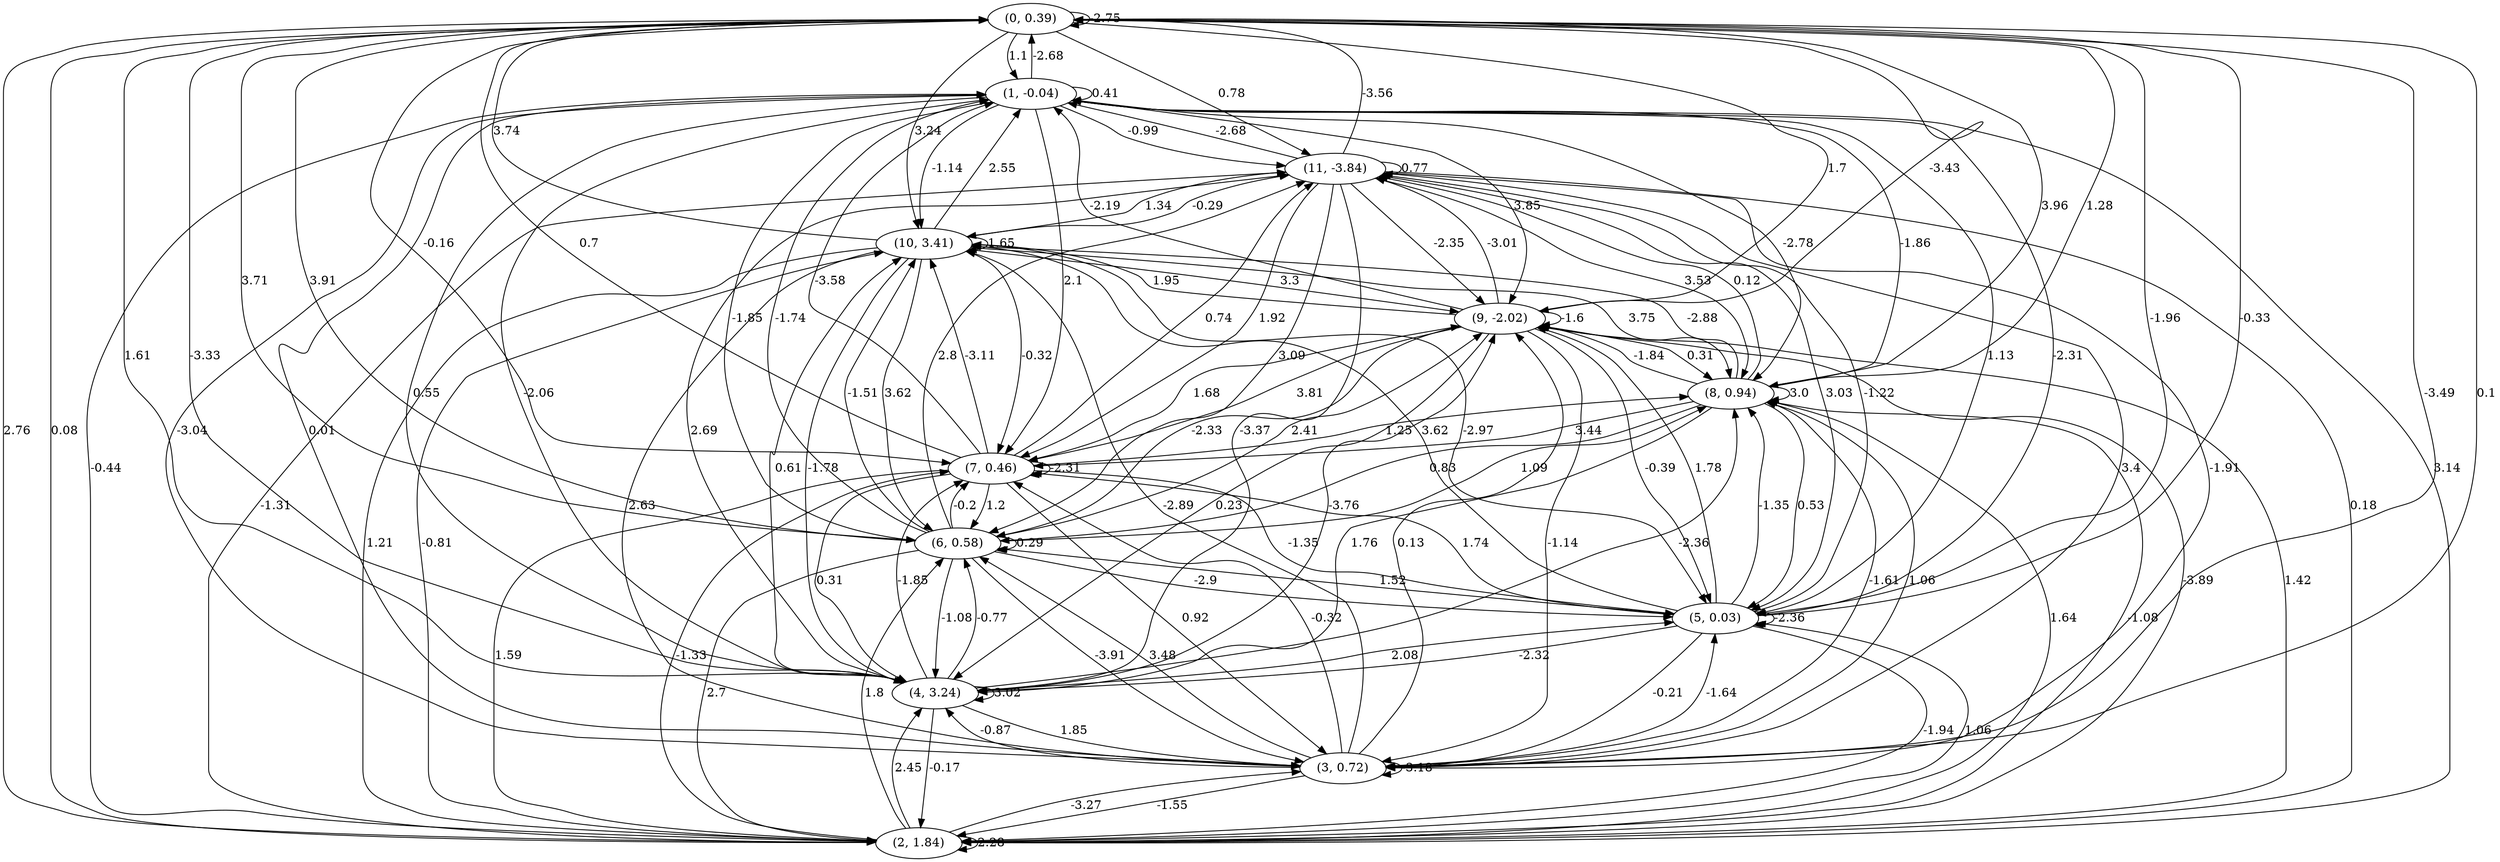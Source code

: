 digraph {
    0 [ label = "(0, 0.39)" ]
    1 [ label = "(1, -0.04)" ]
    2 [ label = "(2, 1.84)" ]
    3 [ label = "(3, 0.72)" ]
    4 [ label = "(4, 3.24)" ]
    5 [ label = "(5, 0.03)" ]
    6 [ label = "(6, 0.58)" ]
    7 [ label = "(7, 0.46)" ]
    8 [ label = "(8, 0.94)" ]
    9 [ label = "(9, -2.02)" ]
    10 [ label = "(10, 3.41)" ]
    11 [ label = "(11, -3.84)" ]
    0 -> 0 [ label = "-2.75" ]
    1 -> 1 [ label = "0.41" ]
    2 -> 2 [ label = "2.28" ]
    3 -> 3 [ label = "-3.18" ]
    4 -> 4 [ label = "3.02" ]
    5 -> 5 [ label = "-2.36" ]
    6 -> 6 [ label = "0.29" ]
    7 -> 7 [ label = "-2.31" ]
    8 -> 8 [ label = "3.0" ]
    9 -> 9 [ label = "-1.6" ]
    10 -> 10 [ label = "1.65" ]
    11 -> 11 [ label = "0.77" ]
    1 -> 0 [ label = "-2.68" ]
    2 -> 0 [ label = "0.08" ]
    3 -> 0 [ label = "0.1" ]
    4 -> 0 [ label = "-3.33" ]
    5 -> 0 [ label = "-0.33" ]
    6 -> 0 [ label = "3.91" ]
    7 -> 0 [ label = "0.7" ]
    8 -> 0 [ label = "1.28" ]
    9 -> 0 [ label = "-3.43" ]
    10 -> 0 [ label = "3.74" ]
    11 -> 0 [ label = "-3.56" ]
    0 -> 1 [ label = "1.1" ]
    2 -> 1 [ label = "-0.44" ]
    3 -> 1 [ label = "0.01" ]
    4 -> 1 [ label = "-2.06" ]
    5 -> 1 [ label = "-2.31" ]
    6 -> 1 [ label = "-1.74" ]
    7 -> 1 [ label = "-3.58" ]
    8 -> 1 [ label = "-1.86" ]
    9 -> 1 [ label = "-2.19" ]
    10 -> 1 [ label = "2.55" ]
    11 -> 1 [ label = "-2.68" ]
    0 -> 2 [ label = "2.76" ]
    1 -> 2 [ label = "3.14" ]
    3 -> 2 [ label = "-1.55" ]
    4 -> 2 [ label = "-0.17" ]
    5 -> 2 [ label = "-1.94" ]
    6 -> 2 [ label = "2.7" ]
    7 -> 2 [ label = "1.59" ]
    8 -> 2 [ label = "1.64" ]
    9 -> 2 [ label = "-3.89" ]
    10 -> 2 [ label = "1.21" ]
    11 -> 2 [ label = "0.18" ]
    0 -> 3 [ label = "-3.49" ]
    1 -> 3 [ label = "-3.04" ]
    2 -> 3 [ label = "-3.27" ]
    4 -> 3 [ label = "1.85" ]
    5 -> 3 [ label = "-0.21" ]
    6 -> 3 [ label = "-3.91" ]
    7 -> 3 [ label = "0.92" ]
    8 -> 3 [ label = "-1.61" ]
    9 -> 3 [ label = "-1.14" ]
    10 -> 3 [ label = "2.63" ]
    11 -> 3 [ label = "-1.91" ]
    0 -> 4 [ label = "1.61" ]
    1 -> 4 [ label = "0.55" ]
    2 -> 4 [ label = "2.45" ]
    3 -> 4 [ label = "-0.87" ]
    5 -> 4 [ label = "-2.32" ]
    6 -> 4 [ label = "-1.08" ]
    7 -> 4 [ label = "0.31" ]
    8 -> 4 [ label = "1.76" ]
    9 -> 4 [ label = "0.23" ]
    10 -> 4 [ label = "-1.78" ]
    11 -> 4 [ label = "-3.37" ]
    0 -> 5 [ label = "-1.96" ]
    1 -> 5 [ label = "1.13" ]
    2 -> 5 [ label = "1.06" ]
    3 -> 5 [ label = "-1.64" ]
    4 -> 5 [ label = "2.08" ]
    6 -> 5 [ label = "-2.9" ]
    7 -> 5 [ label = "-1.35" ]
    8 -> 5 [ label = "0.53" ]
    9 -> 5 [ label = "-0.39" ]
    10 -> 5 [ label = "-2.97" ]
    11 -> 5 [ label = "3.03" ]
    0 -> 6 [ label = "3.71" ]
    1 -> 6 [ label = "-1.85" ]
    2 -> 6 [ label = "1.8" ]
    3 -> 6 [ label = "3.48" ]
    4 -> 6 [ label = "-0.77" ]
    5 -> 6 [ label = "1.52" ]
    7 -> 6 [ label = "1.2" ]
    8 -> 6 [ label = "0.83" ]
    9 -> 6 [ label = "-2.33" ]
    10 -> 6 [ label = "3.62" ]
    11 -> 6 [ label = "3.09" ]
    0 -> 7 [ label = "-0.16" ]
    1 -> 7 [ label = "2.1" ]
    2 -> 7 [ label = "-1.33" ]
    3 -> 7 [ label = "-0.32" ]
    4 -> 7 [ label = "-1.85" ]
    5 -> 7 [ label = "1.74" ]
    6 -> 7 [ label = "-0.2" ]
    8 -> 7 [ label = "3.44" ]
    9 -> 7 [ label = "3.81" ]
    10 -> 7 [ label = "-0.32" ]
    11 -> 7 [ label = "1.92" ]
    0 -> 8 [ label = "3.96" ]
    1 -> 8 [ label = "-2.78" ]
    2 -> 8 [ label = "-1.08" ]
    3 -> 8 [ label = "1.06" ]
    4 -> 8 [ label = "-2.36" ]
    5 -> 8 [ label = "-1.35" ]
    6 -> 8 [ label = "1.09" ]
    7 -> 8 [ label = "1.25" ]
    9 -> 8 [ label = "0.31" ]
    10 -> 8 [ label = "3.75" ]
    11 -> 8 [ label = "3.53" ]
    0 -> 9 [ label = "1.7" ]
    1 -> 9 [ label = "3.85" ]
    2 -> 9 [ label = "1.42" ]
    3 -> 9 [ label = "0.13" ]
    4 -> 9 [ label = "-3.76" ]
    5 -> 9 [ label = "1.78" ]
    6 -> 9 [ label = "2.41" ]
    7 -> 9 [ label = "1.68" ]
    8 -> 9 [ label = "-1.84" ]
    10 -> 9 [ label = "3.3" ]
    11 -> 9 [ label = "-2.35" ]
    0 -> 10 [ label = "3.24" ]
    1 -> 10 [ label = "-1.14" ]
    2 -> 10 [ label = "-0.81" ]
    3 -> 10 [ label = "-2.89" ]
    4 -> 10 [ label = "0.61" ]
    5 -> 10 [ label = "3.62" ]
    6 -> 10 [ label = "-1.51" ]
    7 -> 10 [ label = "-3.11" ]
    8 -> 10 [ label = "-2.88" ]
    9 -> 10 [ label = "1.95" ]
    11 -> 10 [ label = "1.34" ]
    0 -> 11 [ label = "0.78" ]
    1 -> 11 [ label = "-0.99" ]
    2 -> 11 [ label = "-1.31" ]
    3 -> 11 [ label = "3.4" ]
    4 -> 11 [ label = "2.69" ]
    5 -> 11 [ label = "-1.22" ]
    6 -> 11 [ label = "2.8" ]
    7 -> 11 [ label = "0.74" ]
    8 -> 11 [ label = "0.12" ]
    9 -> 11 [ label = "-3.01" ]
    10 -> 11 [ label = "-0.29" ]
}

